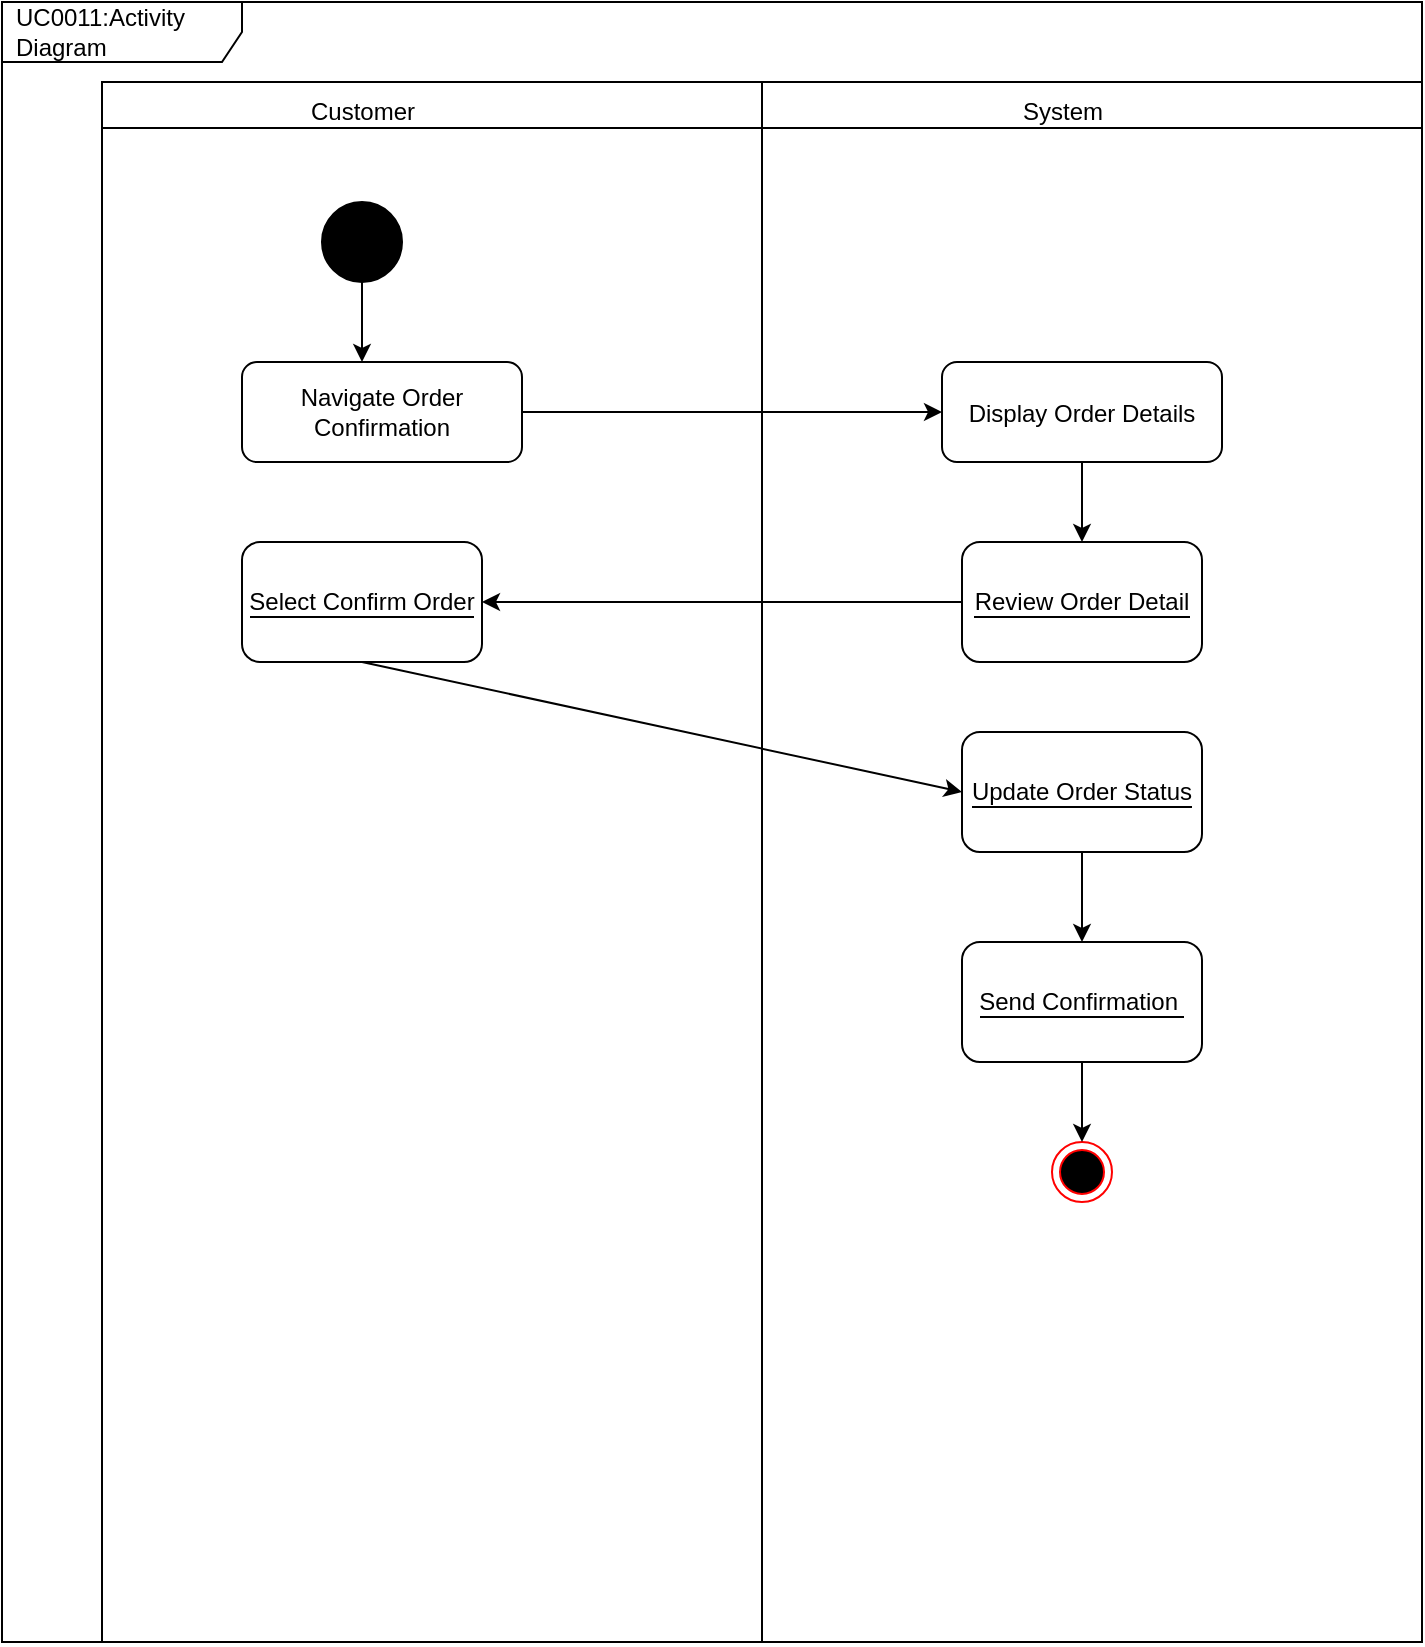 <mxfile>
    <diagram id="o3SvG2oAO2tEgTuBPnJI" name="Page-1">
        <mxGraphModel dx="811" dy="999" grid="1" gridSize="10" guides="1" tooltips="1" connect="1" arrows="1" fold="1" page="1" pageScale="1" pageWidth="850" pageHeight="1100" math="0" shadow="0">
            <root>
                <mxCell id="0"/>
                <mxCell id="1" parent="0"/>
                <mxCell id="2" value="&amp;nbsp;" style="swimlane;whiteSpace=wrap;html=1;" vertex="1" parent="1">
                    <mxGeometry x="100" y="60" width="660" height="780" as="geometry"/>
                </mxCell>
                <mxCell id="3" value="Customer" style="text;html=1;align=center;verticalAlign=middle;resizable=0;points=[];autosize=1;strokeColor=none;fillColor=none;" vertex="1" parent="2">
                    <mxGeometry x="90" width="80" height="30" as="geometry"/>
                </mxCell>
                <mxCell id="4" value="System" style="text;html=1;align=center;verticalAlign=middle;resizable=0;points=[];autosize=1;strokeColor=none;fillColor=none;" vertex="1" parent="2">
                    <mxGeometry x="450" width="60" height="30" as="geometry"/>
                </mxCell>
                <mxCell id="5" value="" style="shape=ellipse;html=1;fillColor=strokeColor;fontSize=18;fontColor=#ffffff;" vertex="1" parent="2">
                    <mxGeometry x="110" y="60" width="40" height="40" as="geometry"/>
                </mxCell>
                <mxCell id="6" value="Navigate Order Confirmation" style="rounded=1;whiteSpace=wrap;html=1;" vertex="1" parent="2">
                    <mxGeometry x="70" y="140" width="140" height="50" as="geometry"/>
                </mxCell>
                <mxCell id="7" value="&lt;p style=&quot;margin: 0px; font-variant-numeric: normal; font-variant-east-asian: normal; font-stretch: normal; line-height: normal;&quot; class=&quot;p1&quot;&gt;&lt;font style=&quot;background-color: rgb(255, 255, 255);&quot;&gt;Display Order Details&lt;/font&gt;&lt;/p&gt;" style="rounded=1;whiteSpace=wrap;html=1;align=center;" vertex="1" parent="2">
                    <mxGeometry x="420" y="140" width="140" height="50" as="geometry"/>
                </mxCell>
                <mxCell id="8" value="" style="endArrow=classic;html=1;exitX=0.5;exitY=1;exitDx=0;exitDy=0;" edge="1" parent="2" source="5">
                    <mxGeometry width="50" height="50" relative="1" as="geometry">
                        <mxPoint x="320" y="280" as="sourcePoint"/>
                        <mxPoint x="130" y="140" as="targetPoint"/>
                    </mxGeometry>
                </mxCell>
                <mxCell id="9" value="" style="endArrow=classic;html=1;fontColor=#FFFFFF;exitX=1;exitY=0.5;exitDx=0;exitDy=0;" edge="1" parent="2" source="6">
                    <mxGeometry width="50" height="50" relative="1" as="geometry">
                        <mxPoint x="320" y="290" as="sourcePoint"/>
                        <mxPoint x="420" y="165" as="targetPoint"/>
                        <Array as="points">
                            <mxPoint x="330" y="165"/>
                        </Array>
                    </mxGeometry>
                </mxCell>
                <mxCell id="10" value="&lt;span style=&quot;background-color: rgb(255, 255, 255);&quot;&gt;&lt;font color=&quot;#000000&quot;&gt;Review Order Detail&lt;/font&gt;&lt;/span&gt;" style="rounded=1;whiteSpace=wrap;html=1;labelBackgroundColor=#000000;fontColor=#FFFFFF;" vertex="1" parent="2">
                    <mxGeometry x="430" y="230" width="120" height="60" as="geometry"/>
                </mxCell>
                <mxCell id="11" value="" style="endArrow=classic;html=1;fontColor=#FFFFFF;exitX=0.5;exitY=1;exitDx=0;exitDy=0;entryX=0.5;entryY=0;entryDx=0;entryDy=0;" edge="1" parent="2" source="7" target="10">
                    <mxGeometry width="50" height="50" relative="1" as="geometry">
                        <mxPoint x="320" y="290" as="sourcePoint"/>
                        <mxPoint x="130" y="250" as="targetPoint"/>
                        <Array as="points"/>
                    </mxGeometry>
                </mxCell>
                <mxCell id="16" value="&lt;div style=&quot;&quot;&gt;&lt;font color=&quot;#000000&quot;&gt;&lt;span style=&quot;background-color: rgb(255, 255, 255);&quot;&gt;Select Confirm Order&lt;/span&gt;&lt;/font&gt;&lt;/div&gt;" style="rounded=1;whiteSpace=wrap;html=1;labelBackgroundColor=#000000;fontColor=#FFFFFF;gradientColor=none;align=center;" vertex="1" parent="2">
                    <mxGeometry x="70" y="230" width="120" height="60" as="geometry"/>
                </mxCell>
                <mxCell id="17" value="&lt;font style=&quot;background-color: rgb(255, 255, 255);&quot; color=&quot;#000000&quot;&gt;Send Confirmation&amp;nbsp;&lt;/font&gt;" style="rounded=1;whiteSpace=wrap;html=1;labelBackgroundColor=#000000;fontColor=#FFFFFF;" vertex="1" parent="2">
                    <mxGeometry x="430" y="430" width="120" height="60" as="geometry"/>
                </mxCell>
                <mxCell id="18" value="" style="ellipse;html=1;shape=endState;fillColor=#000000;strokeColor=#ff0000;labelBackgroundColor=#000000;fontColor=#FFFFFF;" vertex="1" parent="2">
                    <mxGeometry x="475" y="530" width="30" height="30" as="geometry"/>
                </mxCell>
                <mxCell id="19" value="" style="endArrow=classic;html=1;fontColor=#FFFFFF;entryX=1;entryY=0.5;entryDx=0;entryDy=0;exitX=0;exitY=0.5;exitDx=0;exitDy=0;" edge="1" parent="2" source="10" target="16">
                    <mxGeometry width="50" height="50" relative="1" as="geometry">
                        <mxPoint x="420" y="260" as="sourcePoint"/>
                        <mxPoint x="370" y="430" as="targetPoint"/>
                    </mxGeometry>
                </mxCell>
                <mxCell id="20" value="" style="endArrow=classic;html=1;fontColor=#FFFFFF;exitX=0.5;exitY=1;exitDx=0;exitDy=0;entryX=0.5;entryY=0;entryDx=0;entryDy=0;" edge="1" parent="2" source="17" target="18">
                    <mxGeometry width="50" height="50" relative="1" as="geometry">
                        <mxPoint x="320" y="480" as="sourcePoint"/>
                        <mxPoint x="370" y="430" as="targetPoint"/>
                    </mxGeometry>
                </mxCell>
                <mxCell id="33" value="&lt;font style=&quot;background-color: rgb(255, 255, 255);&quot; color=&quot;#000000&quot;&gt;Update Order Status&lt;/font&gt;" style="rounded=1;whiteSpace=wrap;html=1;labelBackgroundColor=#000000;fontColor=#FFFFFF;" vertex="1" parent="2">
                    <mxGeometry x="430" y="325" width="120" height="60" as="geometry"/>
                </mxCell>
                <mxCell id="34" value="" style="endArrow=classic;html=1;exitX=0.5;exitY=1;exitDx=0;exitDy=0;entryX=0;entryY=0.5;entryDx=0;entryDy=0;" edge="1" parent="2" source="16" target="33">
                    <mxGeometry width="50" height="50" relative="1" as="geometry">
                        <mxPoint x="310" y="690" as="sourcePoint"/>
                        <mxPoint x="360" y="640" as="targetPoint"/>
                    </mxGeometry>
                </mxCell>
                <mxCell id="35" value="" style="endArrow=classic;html=1;exitX=0.5;exitY=1;exitDx=0;exitDy=0;entryX=0.5;entryY=0;entryDx=0;entryDy=0;" edge="1" parent="2" source="33" target="17">
                    <mxGeometry width="50" height="50" relative="1" as="geometry">
                        <mxPoint x="310" y="690" as="sourcePoint"/>
                        <mxPoint x="360" y="640" as="targetPoint"/>
                    </mxGeometry>
                </mxCell>
                <mxCell id="32" value="UC0011:Activity Diagram" style="shape=umlFrame;whiteSpace=wrap;html=1;width=120;height=30;boundedLbl=1;verticalAlign=middle;align=left;spacingLeft=5;" vertex="1" parent="2">
                    <mxGeometry x="-50" y="-40" width="710" height="820" as="geometry"/>
                </mxCell>
                <mxCell id="26" value="" style="endArrow=none;html=1;entryX=0.5;entryY=0;entryDx=0;entryDy=0;exitX=0.5;exitY=1;exitDx=0;exitDy=0;" edge="1" parent="1" source="2" target="2">
                    <mxGeometry width="50" height="50" relative="1" as="geometry">
                        <mxPoint x="330" y="370" as="sourcePoint"/>
                        <mxPoint x="380" y="320" as="targetPoint"/>
                    </mxGeometry>
                </mxCell>
                <mxCell id="27" value="Start" style="text;html=1;align=center;verticalAlign=middle;resizable=0;points=[];autosize=1;strokeColor=none;fillColor=none;fontColor=#FFFFFF;" vertex="1" parent="1">
                    <mxGeometry x="355" y="135" width="50" height="30" as="geometry"/>
                </mxCell>
                <mxCell id="28" value="End&lt;br&gt;" style="text;html=1;align=center;verticalAlign=middle;resizable=0;points=[];autosize=1;strokeColor=none;fillColor=none;fontColor=#FFFFFF;" vertex="1" parent="1">
                    <mxGeometry x="540" y="690" width="40" height="30" as="geometry"/>
                </mxCell>
            </root>
        </mxGraphModel>
    </diagram>
</mxfile>
